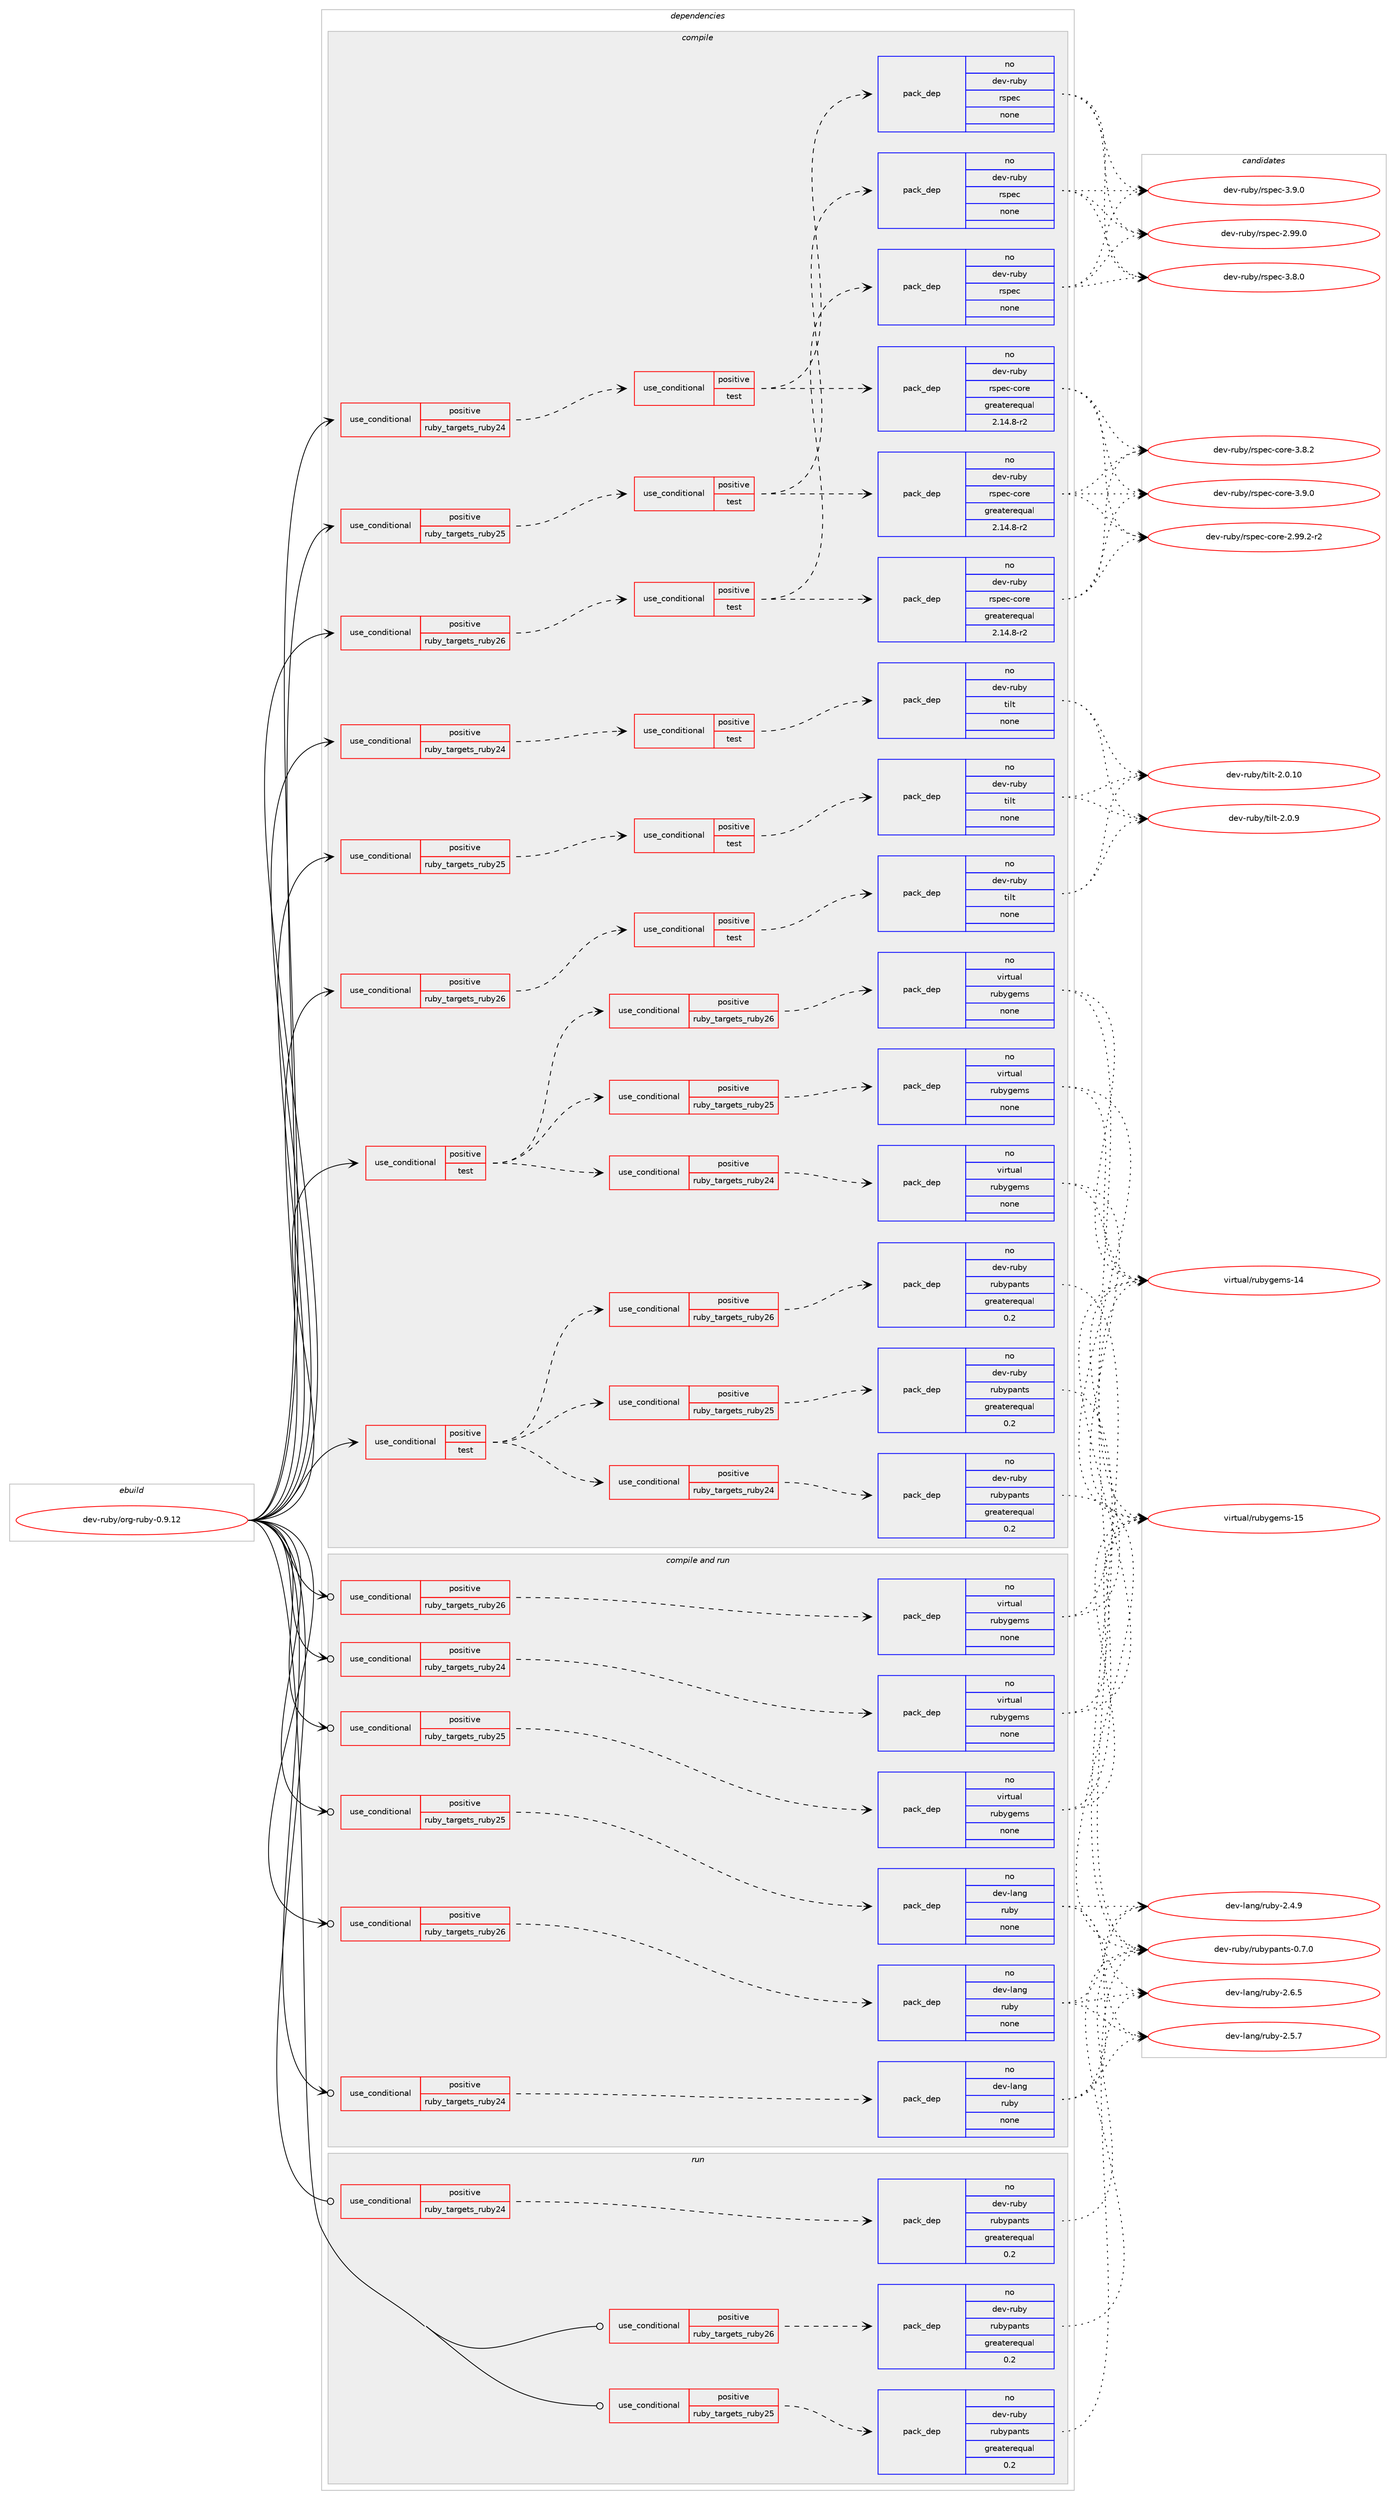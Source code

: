 digraph prolog {

# *************
# Graph options
# *************

newrank=true;
concentrate=true;
compound=true;
graph [rankdir=LR,fontname=Helvetica,fontsize=10,ranksep=1.5];#, ranksep=2.5, nodesep=0.2];
edge  [arrowhead=vee];
node  [fontname=Helvetica,fontsize=10];

# **********
# The ebuild
# **********

subgraph cluster_leftcol {
color=gray;
rank=same;
label=<<i>ebuild</i>>;
id [label="dev-ruby/org-ruby-0.9.12", color=red, width=4, href="../dev-ruby/org-ruby-0.9.12.svg"];
}

# ****************
# The dependencies
# ****************

subgraph cluster_midcol {
color=gray;
label=<<i>dependencies</i>>;
subgraph cluster_compile {
fillcolor="#eeeeee";
style=filled;
label=<<i>compile</i>>;
subgraph cond169756 {
dependency699383 [label=<<TABLE BORDER="0" CELLBORDER="1" CELLSPACING="0" CELLPADDING="4"><TR><TD ROWSPAN="3" CELLPADDING="10">use_conditional</TD></TR><TR><TD>positive</TD></TR><TR><TD>ruby_targets_ruby24</TD></TR></TABLE>>, shape=none, color=red];
subgraph cond169757 {
dependency699384 [label=<<TABLE BORDER="0" CELLBORDER="1" CELLSPACING="0" CELLPADDING="4"><TR><TD ROWSPAN="3" CELLPADDING="10">use_conditional</TD></TR><TR><TD>positive</TD></TR><TR><TD>test</TD></TR></TABLE>>, shape=none, color=red];
subgraph pack517600 {
dependency699385 [label=<<TABLE BORDER="0" CELLBORDER="1" CELLSPACING="0" CELLPADDING="4" WIDTH="220"><TR><TD ROWSPAN="6" CELLPADDING="30">pack_dep</TD></TR><TR><TD WIDTH="110">no</TD></TR><TR><TD>dev-ruby</TD></TR><TR><TD>rspec</TD></TR><TR><TD>none</TD></TR><TR><TD></TD></TR></TABLE>>, shape=none, color=blue];
}
dependency699384:e -> dependency699385:w [weight=20,style="dashed",arrowhead="vee"];
subgraph pack517601 {
dependency699386 [label=<<TABLE BORDER="0" CELLBORDER="1" CELLSPACING="0" CELLPADDING="4" WIDTH="220"><TR><TD ROWSPAN="6" CELLPADDING="30">pack_dep</TD></TR><TR><TD WIDTH="110">no</TD></TR><TR><TD>dev-ruby</TD></TR><TR><TD>rspec-core</TD></TR><TR><TD>greaterequal</TD></TR><TR><TD>2.14.8-r2</TD></TR></TABLE>>, shape=none, color=blue];
}
dependency699384:e -> dependency699386:w [weight=20,style="dashed",arrowhead="vee"];
}
dependency699383:e -> dependency699384:w [weight=20,style="dashed",arrowhead="vee"];
}
id:e -> dependency699383:w [weight=20,style="solid",arrowhead="vee"];
subgraph cond169758 {
dependency699387 [label=<<TABLE BORDER="0" CELLBORDER="1" CELLSPACING="0" CELLPADDING="4"><TR><TD ROWSPAN="3" CELLPADDING="10">use_conditional</TD></TR><TR><TD>positive</TD></TR><TR><TD>ruby_targets_ruby24</TD></TR></TABLE>>, shape=none, color=red];
subgraph cond169759 {
dependency699388 [label=<<TABLE BORDER="0" CELLBORDER="1" CELLSPACING="0" CELLPADDING="4"><TR><TD ROWSPAN="3" CELLPADDING="10">use_conditional</TD></TR><TR><TD>positive</TD></TR><TR><TD>test</TD></TR></TABLE>>, shape=none, color=red];
subgraph pack517602 {
dependency699389 [label=<<TABLE BORDER="0" CELLBORDER="1" CELLSPACING="0" CELLPADDING="4" WIDTH="220"><TR><TD ROWSPAN="6" CELLPADDING="30">pack_dep</TD></TR><TR><TD WIDTH="110">no</TD></TR><TR><TD>dev-ruby</TD></TR><TR><TD>tilt</TD></TR><TR><TD>none</TD></TR><TR><TD></TD></TR></TABLE>>, shape=none, color=blue];
}
dependency699388:e -> dependency699389:w [weight=20,style="dashed",arrowhead="vee"];
}
dependency699387:e -> dependency699388:w [weight=20,style="dashed",arrowhead="vee"];
}
id:e -> dependency699387:w [weight=20,style="solid",arrowhead="vee"];
subgraph cond169760 {
dependency699390 [label=<<TABLE BORDER="0" CELLBORDER="1" CELLSPACING="0" CELLPADDING="4"><TR><TD ROWSPAN="3" CELLPADDING="10">use_conditional</TD></TR><TR><TD>positive</TD></TR><TR><TD>ruby_targets_ruby25</TD></TR></TABLE>>, shape=none, color=red];
subgraph cond169761 {
dependency699391 [label=<<TABLE BORDER="0" CELLBORDER="1" CELLSPACING="0" CELLPADDING="4"><TR><TD ROWSPAN="3" CELLPADDING="10">use_conditional</TD></TR><TR><TD>positive</TD></TR><TR><TD>test</TD></TR></TABLE>>, shape=none, color=red];
subgraph pack517603 {
dependency699392 [label=<<TABLE BORDER="0" CELLBORDER="1" CELLSPACING="0" CELLPADDING="4" WIDTH="220"><TR><TD ROWSPAN="6" CELLPADDING="30">pack_dep</TD></TR><TR><TD WIDTH="110">no</TD></TR><TR><TD>dev-ruby</TD></TR><TR><TD>rspec</TD></TR><TR><TD>none</TD></TR><TR><TD></TD></TR></TABLE>>, shape=none, color=blue];
}
dependency699391:e -> dependency699392:w [weight=20,style="dashed",arrowhead="vee"];
subgraph pack517604 {
dependency699393 [label=<<TABLE BORDER="0" CELLBORDER="1" CELLSPACING="0" CELLPADDING="4" WIDTH="220"><TR><TD ROWSPAN="6" CELLPADDING="30">pack_dep</TD></TR><TR><TD WIDTH="110">no</TD></TR><TR><TD>dev-ruby</TD></TR><TR><TD>rspec-core</TD></TR><TR><TD>greaterequal</TD></TR><TR><TD>2.14.8-r2</TD></TR></TABLE>>, shape=none, color=blue];
}
dependency699391:e -> dependency699393:w [weight=20,style="dashed",arrowhead="vee"];
}
dependency699390:e -> dependency699391:w [weight=20,style="dashed",arrowhead="vee"];
}
id:e -> dependency699390:w [weight=20,style="solid",arrowhead="vee"];
subgraph cond169762 {
dependency699394 [label=<<TABLE BORDER="0" CELLBORDER="1" CELLSPACING="0" CELLPADDING="4"><TR><TD ROWSPAN="3" CELLPADDING="10">use_conditional</TD></TR><TR><TD>positive</TD></TR><TR><TD>ruby_targets_ruby25</TD></TR></TABLE>>, shape=none, color=red];
subgraph cond169763 {
dependency699395 [label=<<TABLE BORDER="0" CELLBORDER="1" CELLSPACING="0" CELLPADDING="4"><TR><TD ROWSPAN="3" CELLPADDING="10">use_conditional</TD></TR><TR><TD>positive</TD></TR><TR><TD>test</TD></TR></TABLE>>, shape=none, color=red];
subgraph pack517605 {
dependency699396 [label=<<TABLE BORDER="0" CELLBORDER="1" CELLSPACING="0" CELLPADDING="4" WIDTH="220"><TR><TD ROWSPAN="6" CELLPADDING="30">pack_dep</TD></TR><TR><TD WIDTH="110">no</TD></TR><TR><TD>dev-ruby</TD></TR><TR><TD>tilt</TD></TR><TR><TD>none</TD></TR><TR><TD></TD></TR></TABLE>>, shape=none, color=blue];
}
dependency699395:e -> dependency699396:w [weight=20,style="dashed",arrowhead="vee"];
}
dependency699394:e -> dependency699395:w [weight=20,style="dashed",arrowhead="vee"];
}
id:e -> dependency699394:w [weight=20,style="solid",arrowhead="vee"];
subgraph cond169764 {
dependency699397 [label=<<TABLE BORDER="0" CELLBORDER="1" CELLSPACING="0" CELLPADDING="4"><TR><TD ROWSPAN="3" CELLPADDING="10">use_conditional</TD></TR><TR><TD>positive</TD></TR><TR><TD>ruby_targets_ruby26</TD></TR></TABLE>>, shape=none, color=red];
subgraph cond169765 {
dependency699398 [label=<<TABLE BORDER="0" CELLBORDER="1" CELLSPACING="0" CELLPADDING="4"><TR><TD ROWSPAN="3" CELLPADDING="10">use_conditional</TD></TR><TR><TD>positive</TD></TR><TR><TD>test</TD></TR></TABLE>>, shape=none, color=red];
subgraph pack517606 {
dependency699399 [label=<<TABLE BORDER="0" CELLBORDER="1" CELLSPACING="0" CELLPADDING="4" WIDTH="220"><TR><TD ROWSPAN="6" CELLPADDING="30">pack_dep</TD></TR><TR><TD WIDTH="110">no</TD></TR><TR><TD>dev-ruby</TD></TR><TR><TD>rspec</TD></TR><TR><TD>none</TD></TR><TR><TD></TD></TR></TABLE>>, shape=none, color=blue];
}
dependency699398:e -> dependency699399:w [weight=20,style="dashed",arrowhead="vee"];
subgraph pack517607 {
dependency699400 [label=<<TABLE BORDER="0" CELLBORDER="1" CELLSPACING="0" CELLPADDING="4" WIDTH="220"><TR><TD ROWSPAN="6" CELLPADDING="30">pack_dep</TD></TR><TR><TD WIDTH="110">no</TD></TR><TR><TD>dev-ruby</TD></TR><TR><TD>rspec-core</TD></TR><TR><TD>greaterequal</TD></TR><TR><TD>2.14.8-r2</TD></TR></TABLE>>, shape=none, color=blue];
}
dependency699398:e -> dependency699400:w [weight=20,style="dashed",arrowhead="vee"];
}
dependency699397:e -> dependency699398:w [weight=20,style="dashed",arrowhead="vee"];
}
id:e -> dependency699397:w [weight=20,style="solid",arrowhead="vee"];
subgraph cond169766 {
dependency699401 [label=<<TABLE BORDER="0" CELLBORDER="1" CELLSPACING="0" CELLPADDING="4"><TR><TD ROWSPAN="3" CELLPADDING="10">use_conditional</TD></TR><TR><TD>positive</TD></TR><TR><TD>ruby_targets_ruby26</TD></TR></TABLE>>, shape=none, color=red];
subgraph cond169767 {
dependency699402 [label=<<TABLE BORDER="0" CELLBORDER="1" CELLSPACING="0" CELLPADDING="4"><TR><TD ROWSPAN="3" CELLPADDING="10">use_conditional</TD></TR><TR><TD>positive</TD></TR><TR><TD>test</TD></TR></TABLE>>, shape=none, color=red];
subgraph pack517608 {
dependency699403 [label=<<TABLE BORDER="0" CELLBORDER="1" CELLSPACING="0" CELLPADDING="4" WIDTH="220"><TR><TD ROWSPAN="6" CELLPADDING="30">pack_dep</TD></TR><TR><TD WIDTH="110">no</TD></TR><TR><TD>dev-ruby</TD></TR><TR><TD>tilt</TD></TR><TR><TD>none</TD></TR><TR><TD></TD></TR></TABLE>>, shape=none, color=blue];
}
dependency699402:e -> dependency699403:w [weight=20,style="dashed",arrowhead="vee"];
}
dependency699401:e -> dependency699402:w [weight=20,style="dashed",arrowhead="vee"];
}
id:e -> dependency699401:w [weight=20,style="solid",arrowhead="vee"];
subgraph cond169768 {
dependency699404 [label=<<TABLE BORDER="0" CELLBORDER="1" CELLSPACING="0" CELLPADDING="4"><TR><TD ROWSPAN="3" CELLPADDING="10">use_conditional</TD></TR><TR><TD>positive</TD></TR><TR><TD>test</TD></TR></TABLE>>, shape=none, color=red];
subgraph cond169769 {
dependency699405 [label=<<TABLE BORDER="0" CELLBORDER="1" CELLSPACING="0" CELLPADDING="4"><TR><TD ROWSPAN="3" CELLPADDING="10">use_conditional</TD></TR><TR><TD>positive</TD></TR><TR><TD>ruby_targets_ruby24</TD></TR></TABLE>>, shape=none, color=red];
subgraph pack517609 {
dependency699406 [label=<<TABLE BORDER="0" CELLBORDER="1" CELLSPACING="0" CELLPADDING="4" WIDTH="220"><TR><TD ROWSPAN="6" CELLPADDING="30">pack_dep</TD></TR><TR><TD WIDTH="110">no</TD></TR><TR><TD>dev-ruby</TD></TR><TR><TD>rubypants</TD></TR><TR><TD>greaterequal</TD></TR><TR><TD>0.2</TD></TR></TABLE>>, shape=none, color=blue];
}
dependency699405:e -> dependency699406:w [weight=20,style="dashed",arrowhead="vee"];
}
dependency699404:e -> dependency699405:w [weight=20,style="dashed",arrowhead="vee"];
subgraph cond169770 {
dependency699407 [label=<<TABLE BORDER="0" CELLBORDER="1" CELLSPACING="0" CELLPADDING="4"><TR><TD ROWSPAN="3" CELLPADDING="10">use_conditional</TD></TR><TR><TD>positive</TD></TR><TR><TD>ruby_targets_ruby25</TD></TR></TABLE>>, shape=none, color=red];
subgraph pack517610 {
dependency699408 [label=<<TABLE BORDER="0" CELLBORDER="1" CELLSPACING="0" CELLPADDING="4" WIDTH="220"><TR><TD ROWSPAN="6" CELLPADDING="30">pack_dep</TD></TR><TR><TD WIDTH="110">no</TD></TR><TR><TD>dev-ruby</TD></TR><TR><TD>rubypants</TD></TR><TR><TD>greaterequal</TD></TR><TR><TD>0.2</TD></TR></TABLE>>, shape=none, color=blue];
}
dependency699407:e -> dependency699408:w [weight=20,style="dashed",arrowhead="vee"];
}
dependency699404:e -> dependency699407:w [weight=20,style="dashed",arrowhead="vee"];
subgraph cond169771 {
dependency699409 [label=<<TABLE BORDER="0" CELLBORDER="1" CELLSPACING="0" CELLPADDING="4"><TR><TD ROWSPAN="3" CELLPADDING="10">use_conditional</TD></TR><TR><TD>positive</TD></TR><TR><TD>ruby_targets_ruby26</TD></TR></TABLE>>, shape=none, color=red];
subgraph pack517611 {
dependency699410 [label=<<TABLE BORDER="0" CELLBORDER="1" CELLSPACING="0" CELLPADDING="4" WIDTH="220"><TR><TD ROWSPAN="6" CELLPADDING="30">pack_dep</TD></TR><TR><TD WIDTH="110">no</TD></TR><TR><TD>dev-ruby</TD></TR><TR><TD>rubypants</TD></TR><TR><TD>greaterequal</TD></TR><TR><TD>0.2</TD></TR></TABLE>>, shape=none, color=blue];
}
dependency699409:e -> dependency699410:w [weight=20,style="dashed",arrowhead="vee"];
}
dependency699404:e -> dependency699409:w [weight=20,style="dashed",arrowhead="vee"];
}
id:e -> dependency699404:w [weight=20,style="solid",arrowhead="vee"];
subgraph cond169772 {
dependency699411 [label=<<TABLE BORDER="0" CELLBORDER="1" CELLSPACING="0" CELLPADDING="4"><TR><TD ROWSPAN="3" CELLPADDING="10">use_conditional</TD></TR><TR><TD>positive</TD></TR><TR><TD>test</TD></TR></TABLE>>, shape=none, color=red];
subgraph cond169773 {
dependency699412 [label=<<TABLE BORDER="0" CELLBORDER="1" CELLSPACING="0" CELLPADDING="4"><TR><TD ROWSPAN="3" CELLPADDING="10">use_conditional</TD></TR><TR><TD>positive</TD></TR><TR><TD>ruby_targets_ruby24</TD></TR></TABLE>>, shape=none, color=red];
subgraph pack517612 {
dependency699413 [label=<<TABLE BORDER="0" CELLBORDER="1" CELLSPACING="0" CELLPADDING="4" WIDTH="220"><TR><TD ROWSPAN="6" CELLPADDING="30">pack_dep</TD></TR><TR><TD WIDTH="110">no</TD></TR><TR><TD>virtual</TD></TR><TR><TD>rubygems</TD></TR><TR><TD>none</TD></TR><TR><TD></TD></TR></TABLE>>, shape=none, color=blue];
}
dependency699412:e -> dependency699413:w [weight=20,style="dashed",arrowhead="vee"];
}
dependency699411:e -> dependency699412:w [weight=20,style="dashed",arrowhead="vee"];
subgraph cond169774 {
dependency699414 [label=<<TABLE BORDER="0" CELLBORDER="1" CELLSPACING="0" CELLPADDING="4"><TR><TD ROWSPAN="3" CELLPADDING="10">use_conditional</TD></TR><TR><TD>positive</TD></TR><TR><TD>ruby_targets_ruby25</TD></TR></TABLE>>, shape=none, color=red];
subgraph pack517613 {
dependency699415 [label=<<TABLE BORDER="0" CELLBORDER="1" CELLSPACING="0" CELLPADDING="4" WIDTH="220"><TR><TD ROWSPAN="6" CELLPADDING="30">pack_dep</TD></TR><TR><TD WIDTH="110">no</TD></TR><TR><TD>virtual</TD></TR><TR><TD>rubygems</TD></TR><TR><TD>none</TD></TR><TR><TD></TD></TR></TABLE>>, shape=none, color=blue];
}
dependency699414:e -> dependency699415:w [weight=20,style="dashed",arrowhead="vee"];
}
dependency699411:e -> dependency699414:w [weight=20,style="dashed",arrowhead="vee"];
subgraph cond169775 {
dependency699416 [label=<<TABLE BORDER="0" CELLBORDER="1" CELLSPACING="0" CELLPADDING="4"><TR><TD ROWSPAN="3" CELLPADDING="10">use_conditional</TD></TR><TR><TD>positive</TD></TR><TR><TD>ruby_targets_ruby26</TD></TR></TABLE>>, shape=none, color=red];
subgraph pack517614 {
dependency699417 [label=<<TABLE BORDER="0" CELLBORDER="1" CELLSPACING="0" CELLPADDING="4" WIDTH="220"><TR><TD ROWSPAN="6" CELLPADDING="30">pack_dep</TD></TR><TR><TD WIDTH="110">no</TD></TR><TR><TD>virtual</TD></TR><TR><TD>rubygems</TD></TR><TR><TD>none</TD></TR><TR><TD></TD></TR></TABLE>>, shape=none, color=blue];
}
dependency699416:e -> dependency699417:w [weight=20,style="dashed",arrowhead="vee"];
}
dependency699411:e -> dependency699416:w [weight=20,style="dashed",arrowhead="vee"];
}
id:e -> dependency699411:w [weight=20,style="solid",arrowhead="vee"];
}
subgraph cluster_compileandrun {
fillcolor="#eeeeee";
style=filled;
label=<<i>compile and run</i>>;
subgraph cond169776 {
dependency699418 [label=<<TABLE BORDER="0" CELLBORDER="1" CELLSPACING="0" CELLPADDING="4"><TR><TD ROWSPAN="3" CELLPADDING="10">use_conditional</TD></TR><TR><TD>positive</TD></TR><TR><TD>ruby_targets_ruby24</TD></TR></TABLE>>, shape=none, color=red];
subgraph pack517615 {
dependency699419 [label=<<TABLE BORDER="0" CELLBORDER="1" CELLSPACING="0" CELLPADDING="4" WIDTH="220"><TR><TD ROWSPAN="6" CELLPADDING="30">pack_dep</TD></TR><TR><TD WIDTH="110">no</TD></TR><TR><TD>dev-lang</TD></TR><TR><TD>ruby</TD></TR><TR><TD>none</TD></TR><TR><TD></TD></TR></TABLE>>, shape=none, color=blue];
}
dependency699418:e -> dependency699419:w [weight=20,style="dashed",arrowhead="vee"];
}
id:e -> dependency699418:w [weight=20,style="solid",arrowhead="odotvee"];
subgraph cond169777 {
dependency699420 [label=<<TABLE BORDER="0" CELLBORDER="1" CELLSPACING="0" CELLPADDING="4"><TR><TD ROWSPAN="3" CELLPADDING="10">use_conditional</TD></TR><TR><TD>positive</TD></TR><TR><TD>ruby_targets_ruby24</TD></TR></TABLE>>, shape=none, color=red];
subgraph pack517616 {
dependency699421 [label=<<TABLE BORDER="0" CELLBORDER="1" CELLSPACING="0" CELLPADDING="4" WIDTH="220"><TR><TD ROWSPAN="6" CELLPADDING="30">pack_dep</TD></TR><TR><TD WIDTH="110">no</TD></TR><TR><TD>virtual</TD></TR><TR><TD>rubygems</TD></TR><TR><TD>none</TD></TR><TR><TD></TD></TR></TABLE>>, shape=none, color=blue];
}
dependency699420:e -> dependency699421:w [weight=20,style="dashed",arrowhead="vee"];
}
id:e -> dependency699420:w [weight=20,style="solid",arrowhead="odotvee"];
subgraph cond169778 {
dependency699422 [label=<<TABLE BORDER="0" CELLBORDER="1" CELLSPACING="0" CELLPADDING="4"><TR><TD ROWSPAN="3" CELLPADDING="10">use_conditional</TD></TR><TR><TD>positive</TD></TR><TR><TD>ruby_targets_ruby25</TD></TR></TABLE>>, shape=none, color=red];
subgraph pack517617 {
dependency699423 [label=<<TABLE BORDER="0" CELLBORDER="1" CELLSPACING="0" CELLPADDING="4" WIDTH="220"><TR><TD ROWSPAN="6" CELLPADDING="30">pack_dep</TD></TR><TR><TD WIDTH="110">no</TD></TR><TR><TD>dev-lang</TD></TR><TR><TD>ruby</TD></TR><TR><TD>none</TD></TR><TR><TD></TD></TR></TABLE>>, shape=none, color=blue];
}
dependency699422:e -> dependency699423:w [weight=20,style="dashed",arrowhead="vee"];
}
id:e -> dependency699422:w [weight=20,style="solid",arrowhead="odotvee"];
subgraph cond169779 {
dependency699424 [label=<<TABLE BORDER="0" CELLBORDER="1" CELLSPACING="0" CELLPADDING="4"><TR><TD ROWSPAN="3" CELLPADDING="10">use_conditional</TD></TR><TR><TD>positive</TD></TR><TR><TD>ruby_targets_ruby25</TD></TR></TABLE>>, shape=none, color=red];
subgraph pack517618 {
dependency699425 [label=<<TABLE BORDER="0" CELLBORDER="1" CELLSPACING="0" CELLPADDING="4" WIDTH="220"><TR><TD ROWSPAN="6" CELLPADDING="30">pack_dep</TD></TR><TR><TD WIDTH="110">no</TD></TR><TR><TD>virtual</TD></TR><TR><TD>rubygems</TD></TR><TR><TD>none</TD></TR><TR><TD></TD></TR></TABLE>>, shape=none, color=blue];
}
dependency699424:e -> dependency699425:w [weight=20,style="dashed",arrowhead="vee"];
}
id:e -> dependency699424:w [weight=20,style="solid",arrowhead="odotvee"];
subgraph cond169780 {
dependency699426 [label=<<TABLE BORDER="0" CELLBORDER="1" CELLSPACING="0" CELLPADDING="4"><TR><TD ROWSPAN="3" CELLPADDING="10">use_conditional</TD></TR><TR><TD>positive</TD></TR><TR><TD>ruby_targets_ruby26</TD></TR></TABLE>>, shape=none, color=red];
subgraph pack517619 {
dependency699427 [label=<<TABLE BORDER="0" CELLBORDER="1" CELLSPACING="0" CELLPADDING="4" WIDTH="220"><TR><TD ROWSPAN="6" CELLPADDING="30">pack_dep</TD></TR><TR><TD WIDTH="110">no</TD></TR><TR><TD>dev-lang</TD></TR><TR><TD>ruby</TD></TR><TR><TD>none</TD></TR><TR><TD></TD></TR></TABLE>>, shape=none, color=blue];
}
dependency699426:e -> dependency699427:w [weight=20,style="dashed",arrowhead="vee"];
}
id:e -> dependency699426:w [weight=20,style="solid",arrowhead="odotvee"];
subgraph cond169781 {
dependency699428 [label=<<TABLE BORDER="0" CELLBORDER="1" CELLSPACING="0" CELLPADDING="4"><TR><TD ROWSPAN="3" CELLPADDING="10">use_conditional</TD></TR><TR><TD>positive</TD></TR><TR><TD>ruby_targets_ruby26</TD></TR></TABLE>>, shape=none, color=red];
subgraph pack517620 {
dependency699429 [label=<<TABLE BORDER="0" CELLBORDER="1" CELLSPACING="0" CELLPADDING="4" WIDTH="220"><TR><TD ROWSPAN="6" CELLPADDING="30">pack_dep</TD></TR><TR><TD WIDTH="110">no</TD></TR><TR><TD>virtual</TD></TR><TR><TD>rubygems</TD></TR><TR><TD>none</TD></TR><TR><TD></TD></TR></TABLE>>, shape=none, color=blue];
}
dependency699428:e -> dependency699429:w [weight=20,style="dashed",arrowhead="vee"];
}
id:e -> dependency699428:w [weight=20,style="solid",arrowhead="odotvee"];
}
subgraph cluster_run {
fillcolor="#eeeeee";
style=filled;
label=<<i>run</i>>;
subgraph cond169782 {
dependency699430 [label=<<TABLE BORDER="0" CELLBORDER="1" CELLSPACING="0" CELLPADDING="4"><TR><TD ROWSPAN="3" CELLPADDING="10">use_conditional</TD></TR><TR><TD>positive</TD></TR><TR><TD>ruby_targets_ruby24</TD></TR></TABLE>>, shape=none, color=red];
subgraph pack517621 {
dependency699431 [label=<<TABLE BORDER="0" CELLBORDER="1" CELLSPACING="0" CELLPADDING="4" WIDTH="220"><TR><TD ROWSPAN="6" CELLPADDING="30">pack_dep</TD></TR><TR><TD WIDTH="110">no</TD></TR><TR><TD>dev-ruby</TD></TR><TR><TD>rubypants</TD></TR><TR><TD>greaterequal</TD></TR><TR><TD>0.2</TD></TR></TABLE>>, shape=none, color=blue];
}
dependency699430:e -> dependency699431:w [weight=20,style="dashed",arrowhead="vee"];
}
id:e -> dependency699430:w [weight=20,style="solid",arrowhead="odot"];
subgraph cond169783 {
dependency699432 [label=<<TABLE BORDER="0" CELLBORDER="1" CELLSPACING="0" CELLPADDING="4"><TR><TD ROWSPAN="3" CELLPADDING="10">use_conditional</TD></TR><TR><TD>positive</TD></TR><TR><TD>ruby_targets_ruby25</TD></TR></TABLE>>, shape=none, color=red];
subgraph pack517622 {
dependency699433 [label=<<TABLE BORDER="0" CELLBORDER="1" CELLSPACING="0" CELLPADDING="4" WIDTH="220"><TR><TD ROWSPAN="6" CELLPADDING="30">pack_dep</TD></TR><TR><TD WIDTH="110">no</TD></TR><TR><TD>dev-ruby</TD></TR><TR><TD>rubypants</TD></TR><TR><TD>greaterequal</TD></TR><TR><TD>0.2</TD></TR></TABLE>>, shape=none, color=blue];
}
dependency699432:e -> dependency699433:w [weight=20,style="dashed",arrowhead="vee"];
}
id:e -> dependency699432:w [weight=20,style="solid",arrowhead="odot"];
subgraph cond169784 {
dependency699434 [label=<<TABLE BORDER="0" CELLBORDER="1" CELLSPACING="0" CELLPADDING="4"><TR><TD ROWSPAN="3" CELLPADDING="10">use_conditional</TD></TR><TR><TD>positive</TD></TR><TR><TD>ruby_targets_ruby26</TD></TR></TABLE>>, shape=none, color=red];
subgraph pack517623 {
dependency699435 [label=<<TABLE BORDER="0" CELLBORDER="1" CELLSPACING="0" CELLPADDING="4" WIDTH="220"><TR><TD ROWSPAN="6" CELLPADDING="30">pack_dep</TD></TR><TR><TD WIDTH="110">no</TD></TR><TR><TD>dev-ruby</TD></TR><TR><TD>rubypants</TD></TR><TR><TD>greaterequal</TD></TR><TR><TD>0.2</TD></TR></TABLE>>, shape=none, color=blue];
}
dependency699434:e -> dependency699435:w [weight=20,style="dashed",arrowhead="vee"];
}
id:e -> dependency699434:w [weight=20,style="solid",arrowhead="odot"];
}
}

# **************
# The candidates
# **************

subgraph cluster_choices {
rank=same;
color=gray;
label=<<i>candidates</i>>;

subgraph choice517600 {
color=black;
nodesep=1;
choice1001011184511411798121471141151121019945504657574648 [label="dev-ruby/rspec-2.99.0", color=red, width=4,href="../dev-ruby/rspec-2.99.0.svg"];
choice10010111845114117981214711411511210199455146564648 [label="dev-ruby/rspec-3.8.0", color=red, width=4,href="../dev-ruby/rspec-3.8.0.svg"];
choice10010111845114117981214711411511210199455146574648 [label="dev-ruby/rspec-3.9.0", color=red, width=4,href="../dev-ruby/rspec-3.9.0.svg"];
dependency699385:e -> choice1001011184511411798121471141151121019945504657574648:w [style=dotted,weight="100"];
dependency699385:e -> choice10010111845114117981214711411511210199455146564648:w [style=dotted,weight="100"];
dependency699385:e -> choice10010111845114117981214711411511210199455146574648:w [style=dotted,weight="100"];
}
subgraph choice517601 {
color=black;
nodesep=1;
choice100101118451141179812147114115112101994599111114101455046575746504511450 [label="dev-ruby/rspec-core-2.99.2-r2", color=red, width=4,href="../dev-ruby/rspec-core-2.99.2-r2.svg"];
choice100101118451141179812147114115112101994599111114101455146564650 [label="dev-ruby/rspec-core-3.8.2", color=red, width=4,href="../dev-ruby/rspec-core-3.8.2.svg"];
choice100101118451141179812147114115112101994599111114101455146574648 [label="dev-ruby/rspec-core-3.9.0", color=red, width=4,href="../dev-ruby/rspec-core-3.9.0.svg"];
dependency699386:e -> choice100101118451141179812147114115112101994599111114101455046575746504511450:w [style=dotted,weight="100"];
dependency699386:e -> choice100101118451141179812147114115112101994599111114101455146564650:w [style=dotted,weight="100"];
dependency699386:e -> choice100101118451141179812147114115112101994599111114101455146574648:w [style=dotted,weight="100"];
}
subgraph choice517602 {
color=black;
nodesep=1;
choice10010111845114117981214711610510811645504648464948 [label="dev-ruby/tilt-2.0.10", color=red, width=4,href="../dev-ruby/tilt-2.0.10.svg"];
choice100101118451141179812147116105108116455046484657 [label="dev-ruby/tilt-2.0.9", color=red, width=4,href="../dev-ruby/tilt-2.0.9.svg"];
dependency699389:e -> choice10010111845114117981214711610510811645504648464948:w [style=dotted,weight="100"];
dependency699389:e -> choice100101118451141179812147116105108116455046484657:w [style=dotted,weight="100"];
}
subgraph choice517603 {
color=black;
nodesep=1;
choice1001011184511411798121471141151121019945504657574648 [label="dev-ruby/rspec-2.99.0", color=red, width=4,href="../dev-ruby/rspec-2.99.0.svg"];
choice10010111845114117981214711411511210199455146564648 [label="dev-ruby/rspec-3.8.0", color=red, width=4,href="../dev-ruby/rspec-3.8.0.svg"];
choice10010111845114117981214711411511210199455146574648 [label="dev-ruby/rspec-3.9.0", color=red, width=4,href="../dev-ruby/rspec-3.9.0.svg"];
dependency699392:e -> choice1001011184511411798121471141151121019945504657574648:w [style=dotted,weight="100"];
dependency699392:e -> choice10010111845114117981214711411511210199455146564648:w [style=dotted,weight="100"];
dependency699392:e -> choice10010111845114117981214711411511210199455146574648:w [style=dotted,weight="100"];
}
subgraph choice517604 {
color=black;
nodesep=1;
choice100101118451141179812147114115112101994599111114101455046575746504511450 [label="dev-ruby/rspec-core-2.99.2-r2", color=red, width=4,href="../dev-ruby/rspec-core-2.99.2-r2.svg"];
choice100101118451141179812147114115112101994599111114101455146564650 [label="dev-ruby/rspec-core-3.8.2", color=red, width=4,href="../dev-ruby/rspec-core-3.8.2.svg"];
choice100101118451141179812147114115112101994599111114101455146574648 [label="dev-ruby/rspec-core-3.9.0", color=red, width=4,href="../dev-ruby/rspec-core-3.9.0.svg"];
dependency699393:e -> choice100101118451141179812147114115112101994599111114101455046575746504511450:w [style=dotted,weight="100"];
dependency699393:e -> choice100101118451141179812147114115112101994599111114101455146564650:w [style=dotted,weight="100"];
dependency699393:e -> choice100101118451141179812147114115112101994599111114101455146574648:w [style=dotted,weight="100"];
}
subgraph choice517605 {
color=black;
nodesep=1;
choice10010111845114117981214711610510811645504648464948 [label="dev-ruby/tilt-2.0.10", color=red, width=4,href="../dev-ruby/tilt-2.0.10.svg"];
choice100101118451141179812147116105108116455046484657 [label="dev-ruby/tilt-2.0.9", color=red, width=4,href="../dev-ruby/tilt-2.0.9.svg"];
dependency699396:e -> choice10010111845114117981214711610510811645504648464948:w [style=dotted,weight="100"];
dependency699396:e -> choice100101118451141179812147116105108116455046484657:w [style=dotted,weight="100"];
}
subgraph choice517606 {
color=black;
nodesep=1;
choice1001011184511411798121471141151121019945504657574648 [label="dev-ruby/rspec-2.99.0", color=red, width=4,href="../dev-ruby/rspec-2.99.0.svg"];
choice10010111845114117981214711411511210199455146564648 [label="dev-ruby/rspec-3.8.0", color=red, width=4,href="../dev-ruby/rspec-3.8.0.svg"];
choice10010111845114117981214711411511210199455146574648 [label="dev-ruby/rspec-3.9.0", color=red, width=4,href="../dev-ruby/rspec-3.9.0.svg"];
dependency699399:e -> choice1001011184511411798121471141151121019945504657574648:w [style=dotted,weight="100"];
dependency699399:e -> choice10010111845114117981214711411511210199455146564648:w [style=dotted,weight="100"];
dependency699399:e -> choice10010111845114117981214711411511210199455146574648:w [style=dotted,weight="100"];
}
subgraph choice517607 {
color=black;
nodesep=1;
choice100101118451141179812147114115112101994599111114101455046575746504511450 [label="dev-ruby/rspec-core-2.99.2-r2", color=red, width=4,href="../dev-ruby/rspec-core-2.99.2-r2.svg"];
choice100101118451141179812147114115112101994599111114101455146564650 [label="dev-ruby/rspec-core-3.8.2", color=red, width=4,href="../dev-ruby/rspec-core-3.8.2.svg"];
choice100101118451141179812147114115112101994599111114101455146574648 [label="dev-ruby/rspec-core-3.9.0", color=red, width=4,href="../dev-ruby/rspec-core-3.9.0.svg"];
dependency699400:e -> choice100101118451141179812147114115112101994599111114101455046575746504511450:w [style=dotted,weight="100"];
dependency699400:e -> choice100101118451141179812147114115112101994599111114101455146564650:w [style=dotted,weight="100"];
dependency699400:e -> choice100101118451141179812147114115112101994599111114101455146574648:w [style=dotted,weight="100"];
}
subgraph choice517608 {
color=black;
nodesep=1;
choice10010111845114117981214711610510811645504648464948 [label="dev-ruby/tilt-2.0.10", color=red, width=4,href="../dev-ruby/tilt-2.0.10.svg"];
choice100101118451141179812147116105108116455046484657 [label="dev-ruby/tilt-2.0.9", color=red, width=4,href="../dev-ruby/tilt-2.0.9.svg"];
dependency699403:e -> choice10010111845114117981214711610510811645504648464948:w [style=dotted,weight="100"];
dependency699403:e -> choice100101118451141179812147116105108116455046484657:w [style=dotted,weight="100"];
}
subgraph choice517609 {
color=black;
nodesep=1;
choice1001011184511411798121471141179812111297110116115454846554648 [label="dev-ruby/rubypants-0.7.0", color=red, width=4,href="../dev-ruby/rubypants-0.7.0.svg"];
dependency699406:e -> choice1001011184511411798121471141179812111297110116115454846554648:w [style=dotted,weight="100"];
}
subgraph choice517610 {
color=black;
nodesep=1;
choice1001011184511411798121471141179812111297110116115454846554648 [label="dev-ruby/rubypants-0.7.0", color=red, width=4,href="../dev-ruby/rubypants-0.7.0.svg"];
dependency699408:e -> choice1001011184511411798121471141179812111297110116115454846554648:w [style=dotted,weight="100"];
}
subgraph choice517611 {
color=black;
nodesep=1;
choice1001011184511411798121471141179812111297110116115454846554648 [label="dev-ruby/rubypants-0.7.0", color=red, width=4,href="../dev-ruby/rubypants-0.7.0.svg"];
dependency699410:e -> choice1001011184511411798121471141179812111297110116115454846554648:w [style=dotted,weight="100"];
}
subgraph choice517612 {
color=black;
nodesep=1;
choice118105114116117971084711411798121103101109115454952 [label="virtual/rubygems-14", color=red, width=4,href="../virtual/rubygems-14.svg"];
choice118105114116117971084711411798121103101109115454953 [label="virtual/rubygems-15", color=red, width=4,href="../virtual/rubygems-15.svg"];
dependency699413:e -> choice118105114116117971084711411798121103101109115454952:w [style=dotted,weight="100"];
dependency699413:e -> choice118105114116117971084711411798121103101109115454953:w [style=dotted,weight="100"];
}
subgraph choice517613 {
color=black;
nodesep=1;
choice118105114116117971084711411798121103101109115454952 [label="virtual/rubygems-14", color=red, width=4,href="../virtual/rubygems-14.svg"];
choice118105114116117971084711411798121103101109115454953 [label="virtual/rubygems-15", color=red, width=4,href="../virtual/rubygems-15.svg"];
dependency699415:e -> choice118105114116117971084711411798121103101109115454952:w [style=dotted,weight="100"];
dependency699415:e -> choice118105114116117971084711411798121103101109115454953:w [style=dotted,weight="100"];
}
subgraph choice517614 {
color=black;
nodesep=1;
choice118105114116117971084711411798121103101109115454952 [label="virtual/rubygems-14", color=red, width=4,href="../virtual/rubygems-14.svg"];
choice118105114116117971084711411798121103101109115454953 [label="virtual/rubygems-15", color=red, width=4,href="../virtual/rubygems-15.svg"];
dependency699417:e -> choice118105114116117971084711411798121103101109115454952:w [style=dotted,weight="100"];
dependency699417:e -> choice118105114116117971084711411798121103101109115454953:w [style=dotted,weight="100"];
}
subgraph choice517615 {
color=black;
nodesep=1;
choice10010111845108971101034711411798121455046524657 [label="dev-lang/ruby-2.4.9", color=red, width=4,href="../dev-lang/ruby-2.4.9.svg"];
choice10010111845108971101034711411798121455046534655 [label="dev-lang/ruby-2.5.7", color=red, width=4,href="../dev-lang/ruby-2.5.7.svg"];
choice10010111845108971101034711411798121455046544653 [label="dev-lang/ruby-2.6.5", color=red, width=4,href="../dev-lang/ruby-2.6.5.svg"];
dependency699419:e -> choice10010111845108971101034711411798121455046524657:w [style=dotted,weight="100"];
dependency699419:e -> choice10010111845108971101034711411798121455046534655:w [style=dotted,weight="100"];
dependency699419:e -> choice10010111845108971101034711411798121455046544653:w [style=dotted,weight="100"];
}
subgraph choice517616 {
color=black;
nodesep=1;
choice118105114116117971084711411798121103101109115454952 [label="virtual/rubygems-14", color=red, width=4,href="../virtual/rubygems-14.svg"];
choice118105114116117971084711411798121103101109115454953 [label="virtual/rubygems-15", color=red, width=4,href="../virtual/rubygems-15.svg"];
dependency699421:e -> choice118105114116117971084711411798121103101109115454952:w [style=dotted,weight="100"];
dependency699421:e -> choice118105114116117971084711411798121103101109115454953:w [style=dotted,weight="100"];
}
subgraph choice517617 {
color=black;
nodesep=1;
choice10010111845108971101034711411798121455046524657 [label="dev-lang/ruby-2.4.9", color=red, width=4,href="../dev-lang/ruby-2.4.9.svg"];
choice10010111845108971101034711411798121455046534655 [label="dev-lang/ruby-2.5.7", color=red, width=4,href="../dev-lang/ruby-2.5.7.svg"];
choice10010111845108971101034711411798121455046544653 [label="dev-lang/ruby-2.6.5", color=red, width=4,href="../dev-lang/ruby-2.6.5.svg"];
dependency699423:e -> choice10010111845108971101034711411798121455046524657:w [style=dotted,weight="100"];
dependency699423:e -> choice10010111845108971101034711411798121455046534655:w [style=dotted,weight="100"];
dependency699423:e -> choice10010111845108971101034711411798121455046544653:w [style=dotted,weight="100"];
}
subgraph choice517618 {
color=black;
nodesep=1;
choice118105114116117971084711411798121103101109115454952 [label="virtual/rubygems-14", color=red, width=4,href="../virtual/rubygems-14.svg"];
choice118105114116117971084711411798121103101109115454953 [label="virtual/rubygems-15", color=red, width=4,href="../virtual/rubygems-15.svg"];
dependency699425:e -> choice118105114116117971084711411798121103101109115454952:w [style=dotted,weight="100"];
dependency699425:e -> choice118105114116117971084711411798121103101109115454953:w [style=dotted,weight="100"];
}
subgraph choice517619 {
color=black;
nodesep=1;
choice10010111845108971101034711411798121455046524657 [label="dev-lang/ruby-2.4.9", color=red, width=4,href="../dev-lang/ruby-2.4.9.svg"];
choice10010111845108971101034711411798121455046534655 [label="dev-lang/ruby-2.5.7", color=red, width=4,href="../dev-lang/ruby-2.5.7.svg"];
choice10010111845108971101034711411798121455046544653 [label="dev-lang/ruby-2.6.5", color=red, width=4,href="../dev-lang/ruby-2.6.5.svg"];
dependency699427:e -> choice10010111845108971101034711411798121455046524657:w [style=dotted,weight="100"];
dependency699427:e -> choice10010111845108971101034711411798121455046534655:w [style=dotted,weight="100"];
dependency699427:e -> choice10010111845108971101034711411798121455046544653:w [style=dotted,weight="100"];
}
subgraph choice517620 {
color=black;
nodesep=1;
choice118105114116117971084711411798121103101109115454952 [label="virtual/rubygems-14", color=red, width=4,href="../virtual/rubygems-14.svg"];
choice118105114116117971084711411798121103101109115454953 [label="virtual/rubygems-15", color=red, width=4,href="../virtual/rubygems-15.svg"];
dependency699429:e -> choice118105114116117971084711411798121103101109115454952:w [style=dotted,weight="100"];
dependency699429:e -> choice118105114116117971084711411798121103101109115454953:w [style=dotted,weight="100"];
}
subgraph choice517621 {
color=black;
nodesep=1;
choice1001011184511411798121471141179812111297110116115454846554648 [label="dev-ruby/rubypants-0.7.0", color=red, width=4,href="../dev-ruby/rubypants-0.7.0.svg"];
dependency699431:e -> choice1001011184511411798121471141179812111297110116115454846554648:w [style=dotted,weight="100"];
}
subgraph choice517622 {
color=black;
nodesep=1;
choice1001011184511411798121471141179812111297110116115454846554648 [label="dev-ruby/rubypants-0.7.0", color=red, width=4,href="../dev-ruby/rubypants-0.7.0.svg"];
dependency699433:e -> choice1001011184511411798121471141179812111297110116115454846554648:w [style=dotted,weight="100"];
}
subgraph choice517623 {
color=black;
nodesep=1;
choice1001011184511411798121471141179812111297110116115454846554648 [label="dev-ruby/rubypants-0.7.0", color=red, width=4,href="../dev-ruby/rubypants-0.7.0.svg"];
dependency699435:e -> choice1001011184511411798121471141179812111297110116115454846554648:w [style=dotted,weight="100"];
}
}

}
